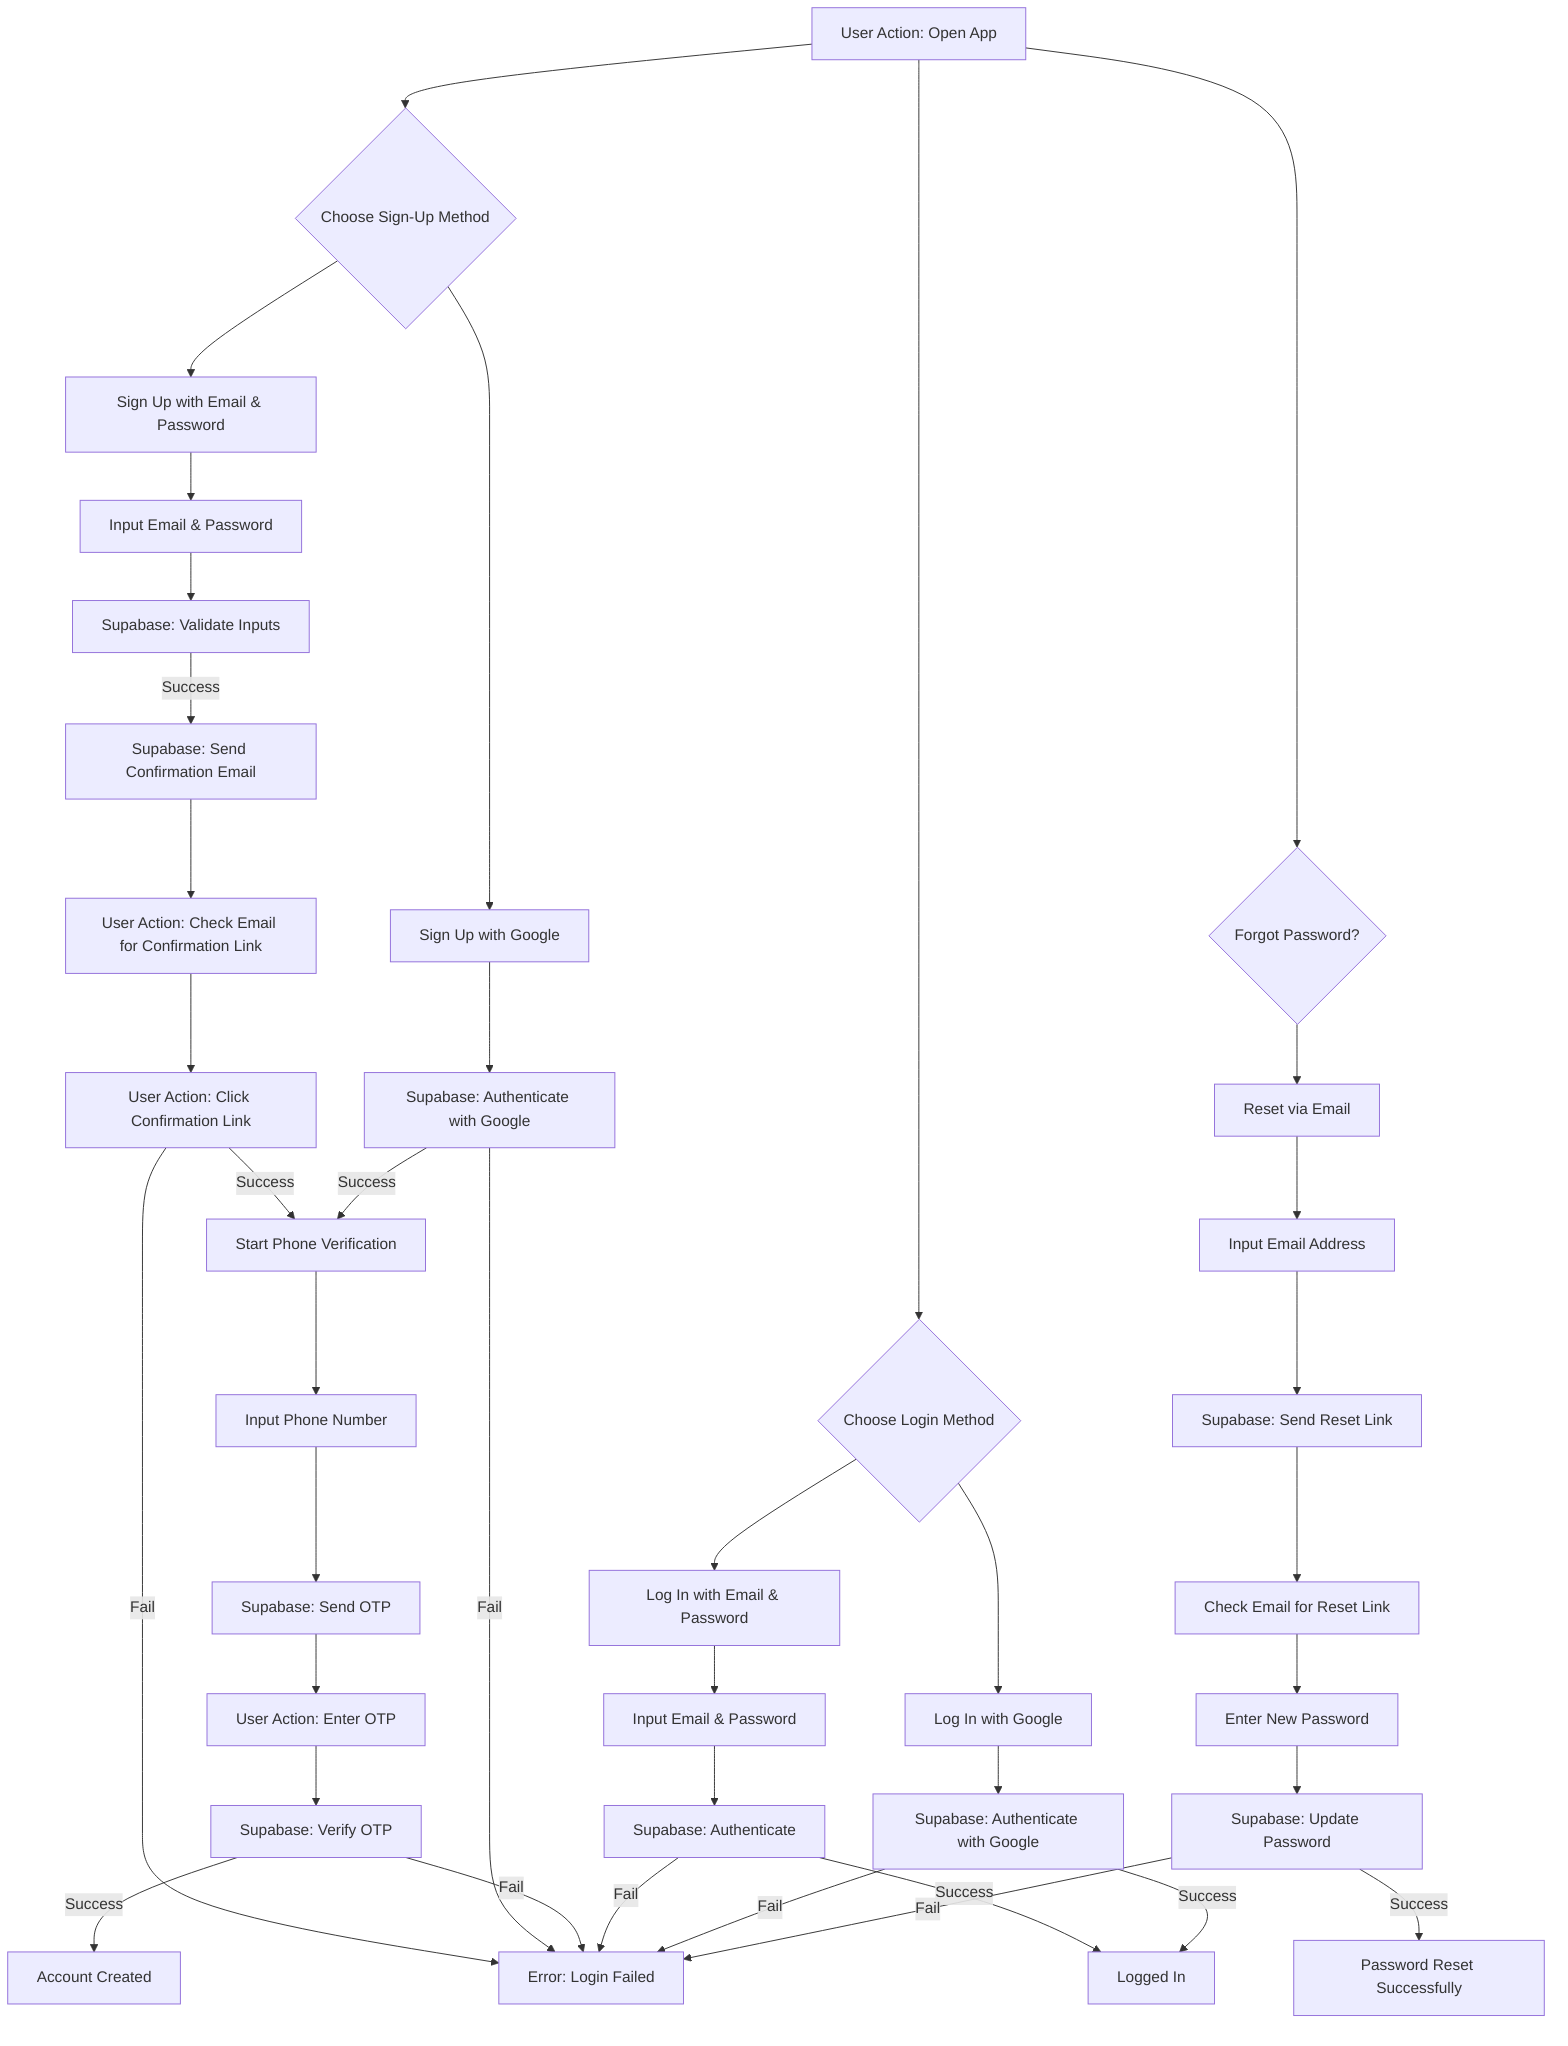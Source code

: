 graph TD
    Start[User Action: Open App]

    %% Sign-Up Flow %%
    Start --> SignUpOption{Choose Sign-Up Method}
    SignUpOption --> EmailSignUp[Sign Up with Email & Password]
    SignUpOption --> GoogleSignUp[Sign Up with Google]

    %% Email Sign-Up %%
    EmailSignUp --> InputEmailPass[Input Email & Password]
    InputEmailPass --> ValidateEmailPass[Supabase: Validate Inputs]
    ValidateEmailPass -->|Success| SendConfirmEmail[Supabase: Send Confirmation Email]
    SendConfirmEmail --> CheckEmail[User Action: Check Email for Confirmation Link]
    CheckEmail --> ConfirmEmail[User Action: Click Confirmation Link]
    ConfirmEmail -->|Success| PhoneVerificationStart[Start Phone Verification]
    ConfirmEmail -->|Fail| Error[Error: Email Confirmation Failed]

    %% Google Sign-Up %%
    GoogleSignUp --> SupabaseOAuthSignUp[Supabase: Authenticate with Google]
    SupabaseOAuthSignUp -->|Success| PhoneVerificationStart[Start Phone Verification]
    SupabaseOAuthSignUp -->|Fail| Error[Error: Sign-Up with Google Failed]

    %% Phone Verification %%
    PhoneVerificationStart --> PhoneInput[Input Phone Number]
    PhoneInput --> SendOTP[Supabase: Send OTP]
    SendOTP --> EnterOTP[User Action: Enter OTP]
    EnterOTP --> VerifyOTP[Supabase: Verify OTP]
    VerifyOTP -->|Success| AccountCreated[Account Created]
    VerifyOTP -->|Fail| Error[Error: Invalid OTP]

    %% Login Flow %%
    Start --> LoginOption{Choose Login Method}
    LoginOption --> EmailLogin[Log In with Email & Password]
    LoginOption --> GoogleOAuthLogin[Log In with Google]

    %% Login with Email %%
    EmailLogin --> InputEmailPassword[Input Email & Password]
    InputEmailPassword --> SupabaseLogin[Supabase: Authenticate]
    SupabaseLogin -->|Success| LoginSuccess[Logged In]
    SupabaseLogin -->|Fail| Error[Error: Login Failed]

    %% Google OAuth Login %%
    GoogleOAuthLogin --> SupabaseOAuthLogin[Supabase: Authenticate with Google]
    SupabaseOAuthLogin -->|Success| LoginSuccess
    SupabaseOAuthLogin -->|Fail| Error[Error: Login Failed]

    %% Reset Password Flow %%
    Start --> ResetPasswordOption{Forgot Password?}
    ResetPasswordOption --> ResetByEmail[Reset via Email]

    %% Reset via Email %%
    ResetByEmail --> InputEmailForReset[Input Email Address]
    InputEmailForReset --> SupabaseSendResetLink[Supabase: Send Reset Link]
    SupabaseSendResetLink --> ResetLinkSent[Check Email for Reset Link]
    ResetLinkSent --> EnterNewPassword[Enter New Password]
    EnterNewPassword --> SupabaseUpdatePassword[Supabase: Update Password]
    SupabaseUpdatePassword -->|Success| PasswordResetSuccess[Password Reset Successfully]
    SupabaseUpdatePassword -->|Fail| Error